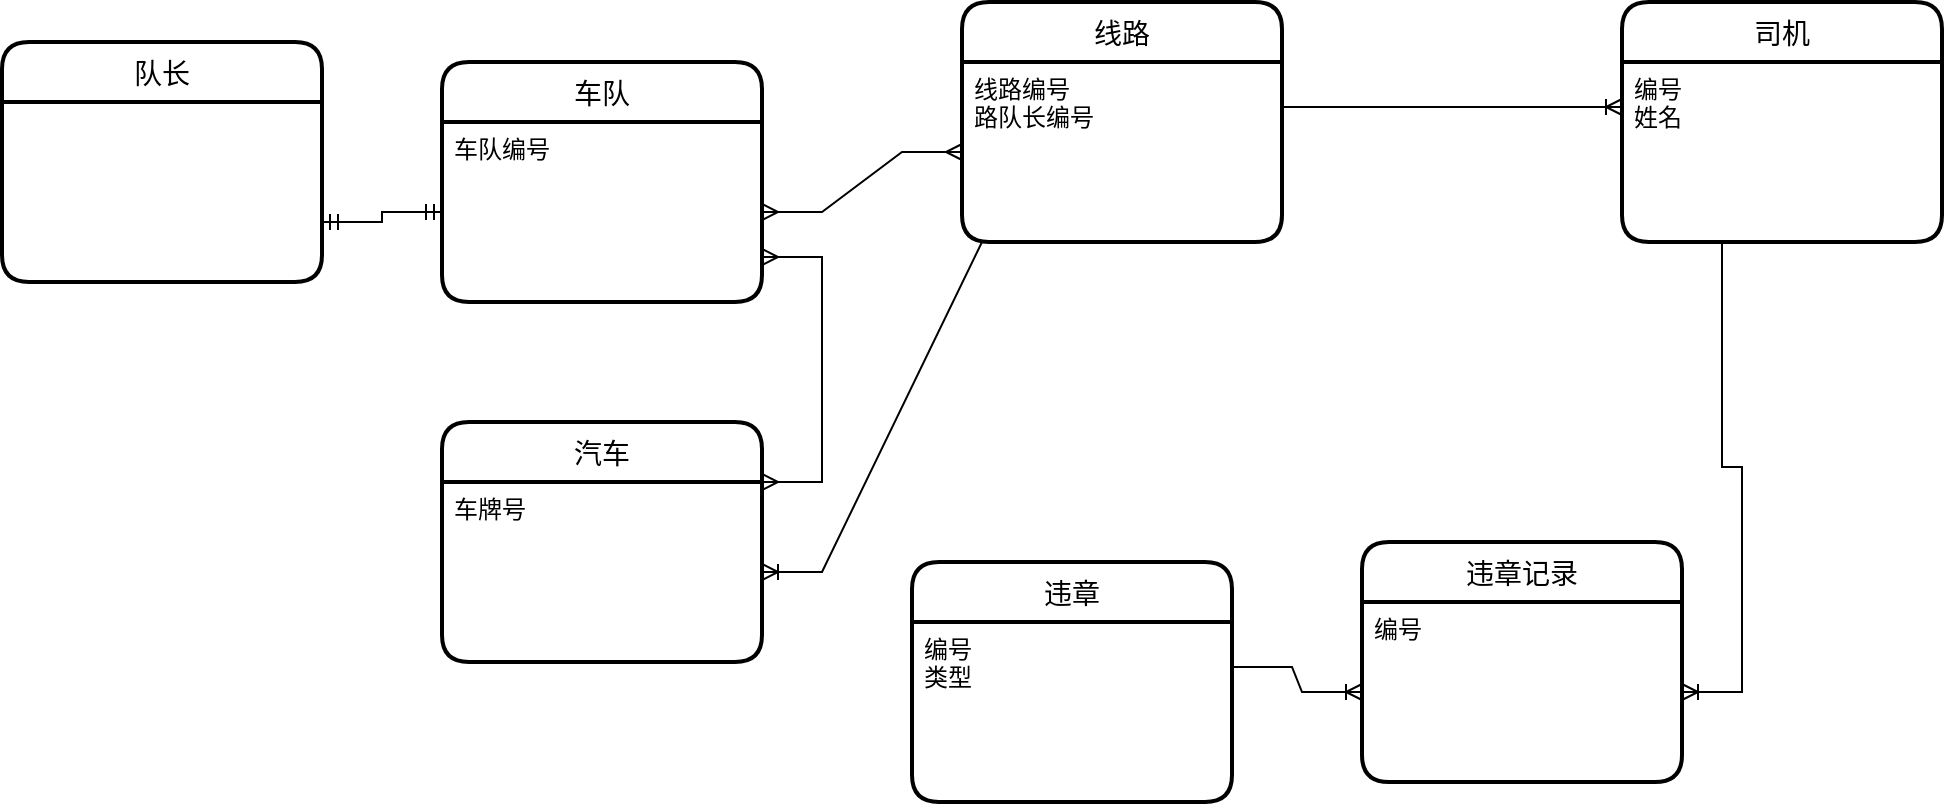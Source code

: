 <mxfile version="15.7.3" type="github">
  <diagram id="R2lEEEUBdFMjLlhIrx00" name="Page-1">
    <mxGraphModel dx="1974" dy="657" grid="1" gridSize="10" guides="1" tooltips="1" connect="1" arrows="1" fold="1" page="1" pageScale="1" pageWidth="850" pageHeight="1100" math="0" shadow="0" extFonts="Permanent Marker^https://fonts.googleapis.com/css?family=Permanent+Marker">
      <root>
        <mxCell id="0" />
        <mxCell id="1" parent="0" />
        <mxCell id="Wl0JZOiTz4JvnieVaYAQ-1" value="车队" style="swimlane;childLayout=stackLayout;horizontal=1;startSize=30;horizontalStack=0;rounded=1;fontSize=14;fontStyle=0;strokeWidth=2;resizeParent=0;resizeLast=1;shadow=0;dashed=0;align=center;" vertex="1" parent="1">
          <mxGeometry x="190" y="170" width="160" height="120" as="geometry">
            <mxRectangle x="170" y="130" width="60" height="30" as="alternateBounds" />
          </mxGeometry>
        </mxCell>
        <mxCell id="Wl0JZOiTz4JvnieVaYAQ-2" value="车队编号" style="align=left;strokeColor=none;fillColor=none;spacingLeft=4;fontSize=12;verticalAlign=top;resizable=0;rotatable=0;part=1;" vertex="1" parent="Wl0JZOiTz4JvnieVaYAQ-1">
          <mxGeometry y="30" width="160" height="90" as="geometry" />
        </mxCell>
        <mxCell id="Wl0JZOiTz4JvnieVaYAQ-7" value="线路" style="swimlane;childLayout=stackLayout;horizontal=1;startSize=30;horizontalStack=0;rounded=1;fontSize=14;fontStyle=0;strokeWidth=2;resizeParent=0;resizeLast=1;shadow=0;dashed=0;align=center;" vertex="1" parent="1">
          <mxGeometry x="450" y="140" width="160" height="120" as="geometry" />
        </mxCell>
        <mxCell id="Wl0JZOiTz4JvnieVaYAQ-8" value="线路编号&#xa;路队长编号" style="align=left;strokeColor=none;fillColor=none;spacingLeft=4;fontSize=12;verticalAlign=top;resizable=0;rotatable=0;part=1;" vertex="1" parent="Wl0JZOiTz4JvnieVaYAQ-7">
          <mxGeometry y="30" width="160" height="90" as="geometry" />
        </mxCell>
        <mxCell id="Wl0JZOiTz4JvnieVaYAQ-10" value="汽车" style="swimlane;childLayout=stackLayout;horizontal=1;startSize=30;horizontalStack=0;rounded=1;fontSize=14;fontStyle=0;strokeWidth=2;resizeParent=0;resizeLast=1;shadow=0;dashed=0;align=center;" vertex="1" parent="1">
          <mxGeometry x="190" y="350" width="160" height="120" as="geometry" />
        </mxCell>
        <mxCell id="Wl0JZOiTz4JvnieVaYAQ-11" value="车牌号" style="align=left;strokeColor=none;fillColor=none;spacingLeft=4;fontSize=12;verticalAlign=top;resizable=0;rotatable=0;part=1;" vertex="1" parent="Wl0JZOiTz4JvnieVaYAQ-10">
          <mxGeometry y="30" width="160" height="90" as="geometry" />
        </mxCell>
        <mxCell id="Wl0JZOiTz4JvnieVaYAQ-12" value="违章记录" style="swimlane;childLayout=stackLayout;horizontal=1;startSize=30;horizontalStack=0;rounded=1;fontSize=14;fontStyle=0;strokeWidth=2;resizeParent=0;resizeLast=1;shadow=0;dashed=0;align=center;" vertex="1" parent="1">
          <mxGeometry x="650" y="410" width="160" height="120" as="geometry" />
        </mxCell>
        <mxCell id="Wl0JZOiTz4JvnieVaYAQ-13" value="编号&#xa;" style="align=left;strokeColor=none;fillColor=none;spacingLeft=4;fontSize=12;verticalAlign=top;resizable=0;rotatable=0;part=1;" vertex="1" parent="Wl0JZOiTz4JvnieVaYAQ-12">
          <mxGeometry y="30" width="160" height="90" as="geometry" />
        </mxCell>
        <mxCell id="Wl0JZOiTz4JvnieVaYAQ-15" value="司机" style="swimlane;childLayout=stackLayout;horizontal=1;startSize=30;horizontalStack=0;rounded=1;fontSize=14;fontStyle=0;strokeWidth=2;resizeParent=0;resizeLast=1;shadow=0;dashed=0;align=center;" vertex="1" parent="1">
          <mxGeometry x="780" y="140" width="160" height="120" as="geometry" />
        </mxCell>
        <mxCell id="Wl0JZOiTz4JvnieVaYAQ-16" value="编号&#xa;姓名" style="align=left;strokeColor=none;fillColor=none;spacingLeft=4;fontSize=12;verticalAlign=top;resizable=0;rotatable=0;part=1;" vertex="1" parent="Wl0JZOiTz4JvnieVaYAQ-15">
          <mxGeometry y="30" width="160" height="90" as="geometry" />
        </mxCell>
        <mxCell id="Wl0JZOiTz4JvnieVaYAQ-17" value="队长" style="swimlane;childLayout=stackLayout;horizontal=1;startSize=30;horizontalStack=0;rounded=1;fontSize=14;fontStyle=0;strokeWidth=2;resizeParent=0;resizeLast=1;shadow=0;dashed=0;align=center;" vertex="1" parent="1">
          <mxGeometry x="-30" y="160" width="160" height="120" as="geometry">
            <mxRectangle x="170" width="60" height="30" as="alternateBounds" />
          </mxGeometry>
        </mxCell>
        <mxCell id="Wl0JZOiTz4JvnieVaYAQ-20" value="" style="edgeStyle=entityRelationEdgeStyle;fontSize=12;html=1;endArrow=ERmany;startArrow=ERmany;rounded=0;entryX=0;entryY=0.5;entryDx=0;entryDy=0;" edge="1" parent="1" source="Wl0JZOiTz4JvnieVaYAQ-2" target="Wl0JZOiTz4JvnieVaYAQ-8">
          <mxGeometry width="100" height="100" relative="1" as="geometry">
            <mxPoint x="460" y="280" as="sourcePoint" />
            <mxPoint x="560" y="180" as="targetPoint" />
          </mxGeometry>
        </mxCell>
        <mxCell id="Wl0JZOiTz4JvnieVaYAQ-21" value="" style="edgeStyle=entityRelationEdgeStyle;fontSize=12;html=1;endArrow=ERmandOne;startArrow=ERmandOne;rounded=0;entryX=1;entryY=0.75;entryDx=0;entryDy=0;exitX=0;exitY=0.5;exitDx=0;exitDy=0;" edge="1" parent="1" source="Wl0JZOiTz4JvnieVaYAQ-2" target="Wl0JZOiTz4JvnieVaYAQ-17">
          <mxGeometry width="100" height="100" relative="1" as="geometry">
            <mxPoint x="20" y="160" as="sourcePoint" />
            <mxPoint x="120" y="60" as="targetPoint" />
          </mxGeometry>
        </mxCell>
        <mxCell id="Wl0JZOiTz4JvnieVaYAQ-22" value="" style="edgeStyle=entityRelationEdgeStyle;fontSize=12;html=1;endArrow=ERmany;startArrow=ERmany;rounded=0;entryX=1;entryY=0.75;entryDx=0;entryDy=0;exitX=1;exitY=0;exitDx=0;exitDy=0;" edge="1" parent="1" source="Wl0JZOiTz4JvnieVaYAQ-11" target="Wl0JZOiTz4JvnieVaYAQ-2">
          <mxGeometry width="100" height="100" relative="1" as="geometry">
            <mxPoint x="190" y="400" as="sourcePoint" />
            <mxPoint x="290" y="300" as="targetPoint" />
          </mxGeometry>
        </mxCell>
        <mxCell id="Wl0JZOiTz4JvnieVaYAQ-23" value="" style="edgeStyle=entityRelationEdgeStyle;fontSize=12;html=1;endArrow=ERoneToMany;rounded=0;exitX=0.25;exitY=1;exitDx=0;exitDy=0;entryX=1;entryY=0.5;entryDx=0;entryDy=0;" edge="1" parent="1" source="Wl0JZOiTz4JvnieVaYAQ-8" target="Wl0JZOiTz4JvnieVaYAQ-11">
          <mxGeometry width="100" height="100" relative="1" as="geometry">
            <mxPoint x="400" y="400" as="sourcePoint" />
            <mxPoint x="500" y="300" as="targetPoint" />
          </mxGeometry>
        </mxCell>
        <mxCell id="Wl0JZOiTz4JvnieVaYAQ-30" value="" style="edgeStyle=entityRelationEdgeStyle;fontSize=12;html=1;endArrow=ERoneToMany;rounded=0;entryX=0;entryY=0.25;entryDx=0;entryDy=0;exitX=1;exitY=0.25;exitDx=0;exitDy=0;" edge="1" parent="1" source="Wl0JZOiTz4JvnieVaYAQ-8" target="Wl0JZOiTz4JvnieVaYAQ-16">
          <mxGeometry width="100" height="100" relative="1" as="geometry">
            <mxPoint x="510" y="300" as="sourcePoint" />
            <mxPoint x="610" y="200" as="targetPoint" />
          </mxGeometry>
        </mxCell>
        <mxCell id="Wl0JZOiTz4JvnieVaYAQ-32" value="" style="edgeStyle=entityRelationEdgeStyle;fontSize=12;html=1;endArrow=ERoneToMany;rounded=0;exitX=0.5;exitY=1;exitDx=0;exitDy=0;entryX=1;entryY=0.5;entryDx=0;entryDy=0;" edge="1" parent="1" source="Wl0JZOiTz4JvnieVaYAQ-16" target="Wl0JZOiTz4JvnieVaYAQ-13">
          <mxGeometry width="100" height="100" relative="1" as="geometry">
            <mxPoint x="730" y="430" as="sourcePoint" />
            <mxPoint x="830" y="330" as="targetPoint" />
          </mxGeometry>
        </mxCell>
        <mxCell id="Wl0JZOiTz4JvnieVaYAQ-33" value="违章" style="swimlane;childLayout=stackLayout;horizontal=1;startSize=30;horizontalStack=0;rounded=1;fontSize=14;fontStyle=0;strokeWidth=2;resizeParent=0;resizeLast=1;shadow=0;dashed=0;align=center;" vertex="1" parent="1">
          <mxGeometry x="425" y="420" width="160" height="120" as="geometry" />
        </mxCell>
        <mxCell id="Wl0JZOiTz4JvnieVaYAQ-34" value="编号&#xa;类型" style="align=left;strokeColor=none;fillColor=none;spacingLeft=4;fontSize=12;verticalAlign=top;resizable=0;rotatable=0;part=1;" vertex="1" parent="Wl0JZOiTz4JvnieVaYAQ-33">
          <mxGeometry y="30" width="160" height="90" as="geometry" />
        </mxCell>
        <mxCell id="Wl0JZOiTz4JvnieVaYAQ-38" value="" style="edgeStyle=entityRelationEdgeStyle;fontSize=12;html=1;endArrow=ERoneToMany;rounded=0;exitX=1;exitY=0.25;exitDx=0;exitDy=0;entryX=0;entryY=0.5;entryDx=0;entryDy=0;" edge="1" parent="1" source="Wl0JZOiTz4JvnieVaYAQ-34" target="Wl0JZOiTz4JvnieVaYAQ-13">
          <mxGeometry width="100" height="100" relative="1" as="geometry">
            <mxPoint x="510" y="440" as="sourcePoint" />
            <mxPoint x="540" y="470" as="targetPoint" />
          </mxGeometry>
        </mxCell>
      </root>
    </mxGraphModel>
  </diagram>
</mxfile>
